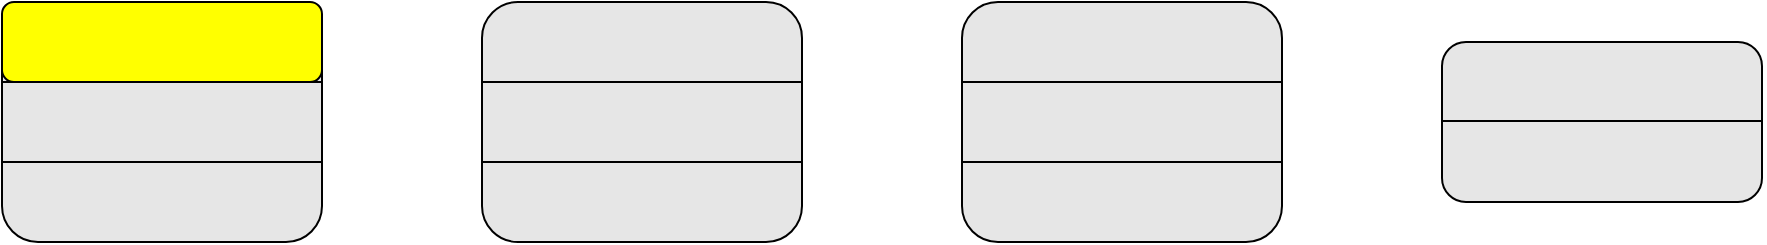 <mxfile version="24.7.17">
  <diagram name="第 1 页" id="ov3-2ZxVzbA_uYJa8KsF">
    <mxGraphModel dx="1434" dy="819" grid="1" gridSize="10" guides="1" tooltips="1" connect="1" arrows="1" fold="1" page="1" pageScale="1" pageWidth="827" pageHeight="1169" math="0" shadow="0">
      <root>
        <mxCell id="0" />
        <mxCell id="1" parent="0" />
        <mxCell id="O-Wifks-kzLdKlH56Ls9-1" value="" style="rounded=1;whiteSpace=wrap;html=1;fillColor=#E6E6E6;" vertex="1" parent="1">
          <mxGeometry y="160" width="160" height="120" as="geometry" />
        </mxCell>
        <mxCell id="O-Wifks-kzLdKlH56Ls9-2" value="" style="endArrow=none;html=1;rounded=0;" edge="1" parent="1">
          <mxGeometry width="50" height="50" relative="1" as="geometry">
            <mxPoint y="200" as="sourcePoint" />
            <mxPoint x="160" y="200" as="targetPoint" />
          </mxGeometry>
        </mxCell>
        <mxCell id="O-Wifks-kzLdKlH56Ls9-3" value="" style="endArrow=none;html=1;rounded=0;" edge="1" parent="1">
          <mxGeometry width="50" height="50" relative="1" as="geometry">
            <mxPoint y="240" as="sourcePoint" />
            <mxPoint x="160" y="240" as="targetPoint" />
          </mxGeometry>
        </mxCell>
        <mxCell id="O-Wifks-kzLdKlH56Ls9-4" value="" style="rounded=1;whiteSpace=wrap;html=1;fillColor=#E6E6E6;" vertex="1" parent="1">
          <mxGeometry x="240" y="160" width="160" height="120" as="geometry" />
        </mxCell>
        <mxCell id="O-Wifks-kzLdKlH56Ls9-5" value="" style="endArrow=none;html=1;rounded=0;" edge="1" parent="1">
          <mxGeometry width="50" height="50" relative="1" as="geometry">
            <mxPoint x="240" y="200" as="sourcePoint" />
            <mxPoint x="400" y="200" as="targetPoint" />
          </mxGeometry>
        </mxCell>
        <mxCell id="O-Wifks-kzLdKlH56Ls9-6" value="" style="endArrow=none;html=1;rounded=0;" edge="1" parent="1">
          <mxGeometry width="50" height="50" relative="1" as="geometry">
            <mxPoint x="240" y="240" as="sourcePoint" />
            <mxPoint x="400" y="240" as="targetPoint" />
          </mxGeometry>
        </mxCell>
        <mxCell id="O-Wifks-kzLdKlH56Ls9-7" value="" style="rounded=1;whiteSpace=wrap;html=1;fillColor=#E6E6E6;" vertex="1" parent="1">
          <mxGeometry x="480" y="160" width="160" height="120" as="geometry" />
        </mxCell>
        <mxCell id="O-Wifks-kzLdKlH56Ls9-8" value="" style="endArrow=none;html=1;rounded=0;" edge="1" parent="1">
          <mxGeometry width="50" height="50" relative="1" as="geometry">
            <mxPoint x="480" y="200" as="sourcePoint" />
            <mxPoint x="640" y="200" as="targetPoint" />
          </mxGeometry>
        </mxCell>
        <mxCell id="O-Wifks-kzLdKlH56Ls9-9" value="" style="endArrow=none;html=1;rounded=0;" edge="1" parent="1">
          <mxGeometry width="50" height="50" relative="1" as="geometry">
            <mxPoint x="480" y="240" as="sourcePoint" />
            <mxPoint x="640" y="240" as="targetPoint" />
          </mxGeometry>
        </mxCell>
        <mxCell id="O-Wifks-kzLdKlH56Ls9-10" value="" style="rounded=1;whiteSpace=wrap;html=1;fillColor=#E6E6E6;" vertex="1" parent="1">
          <mxGeometry x="720" y="180" width="160" height="80" as="geometry" />
        </mxCell>
        <mxCell id="O-Wifks-kzLdKlH56Ls9-13" value="" style="endArrow=none;html=1;rounded=0;" edge="1" parent="1">
          <mxGeometry width="50" height="50" relative="1" as="geometry">
            <mxPoint x="720" y="219.5" as="sourcePoint" />
            <mxPoint x="880" y="219.5" as="targetPoint" />
          </mxGeometry>
        </mxCell>
        <mxCell id="O-Wifks-kzLdKlH56Ls9-14" value="" style="rounded=1;whiteSpace=wrap;html=1;fillColor=#FFFF00;" vertex="1" parent="1">
          <mxGeometry y="160" width="160" height="40" as="geometry" />
        </mxCell>
      </root>
    </mxGraphModel>
  </diagram>
</mxfile>
